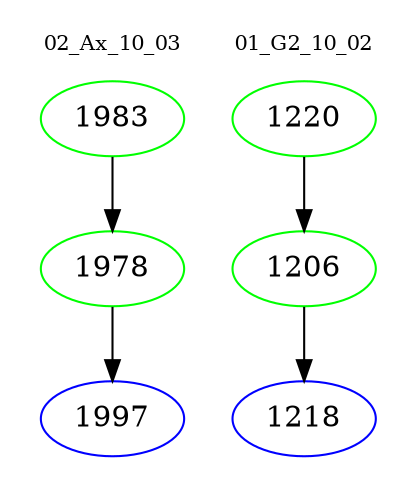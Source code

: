 digraph{
subgraph cluster_0 {
color = white
label = "02_Ax_10_03";
fontsize=10;
T0_1983 [label="1983", color="green"]
T0_1983 -> T0_1978 [color="black"]
T0_1978 [label="1978", color="green"]
T0_1978 -> T0_1997 [color="black"]
T0_1997 [label="1997", color="blue"]
}
subgraph cluster_1 {
color = white
label = "01_G2_10_02";
fontsize=10;
T1_1220 [label="1220", color="green"]
T1_1220 -> T1_1206 [color="black"]
T1_1206 [label="1206", color="green"]
T1_1206 -> T1_1218 [color="black"]
T1_1218 [label="1218", color="blue"]
}
}
